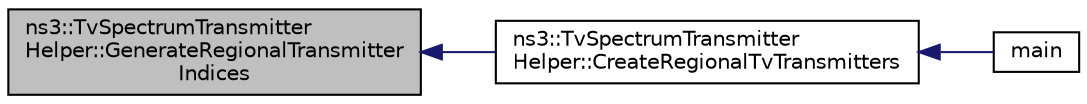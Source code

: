 digraph "ns3::TvSpectrumTransmitterHelper::GenerateRegionalTransmitterIndices"
{
  edge [fontname="Helvetica",fontsize="10",labelfontname="Helvetica",labelfontsize="10"];
  node [fontname="Helvetica",fontsize="10",shape=record];
  rankdir="LR";
  Node1 [label="ns3::TvSpectrumTransmitter\lHelper::GenerateRegionalTransmitter\lIndices",height=0.2,width=0.4,color="black", fillcolor="grey75", style="filled", fontcolor="black"];
  Node1 -> Node2 [dir="back",color="midnightblue",fontsize="10",style="solid"];
  Node2 [label="ns3::TvSpectrumTransmitter\lHelper::CreateRegionalTvTransmitters",height=0.2,width=0.4,color="black", fillcolor="white", style="filled",URL="$d9/d54/classns3_1_1TvSpectrumTransmitterHelper.html#aebb24cb396c43e4f0355c04b2506bb35"];
  Node2 -> Node3 [dir="back",color="midnightblue",fontsize="10",style="solid"];
  Node3 [label="main",height=0.2,width=0.4,color="black", fillcolor="white", style="filled",URL="$de/d92/tv-trans-regional-example_8cc.html#a3c04138a5bfe5d72780bb7e82a18e627"];
}
